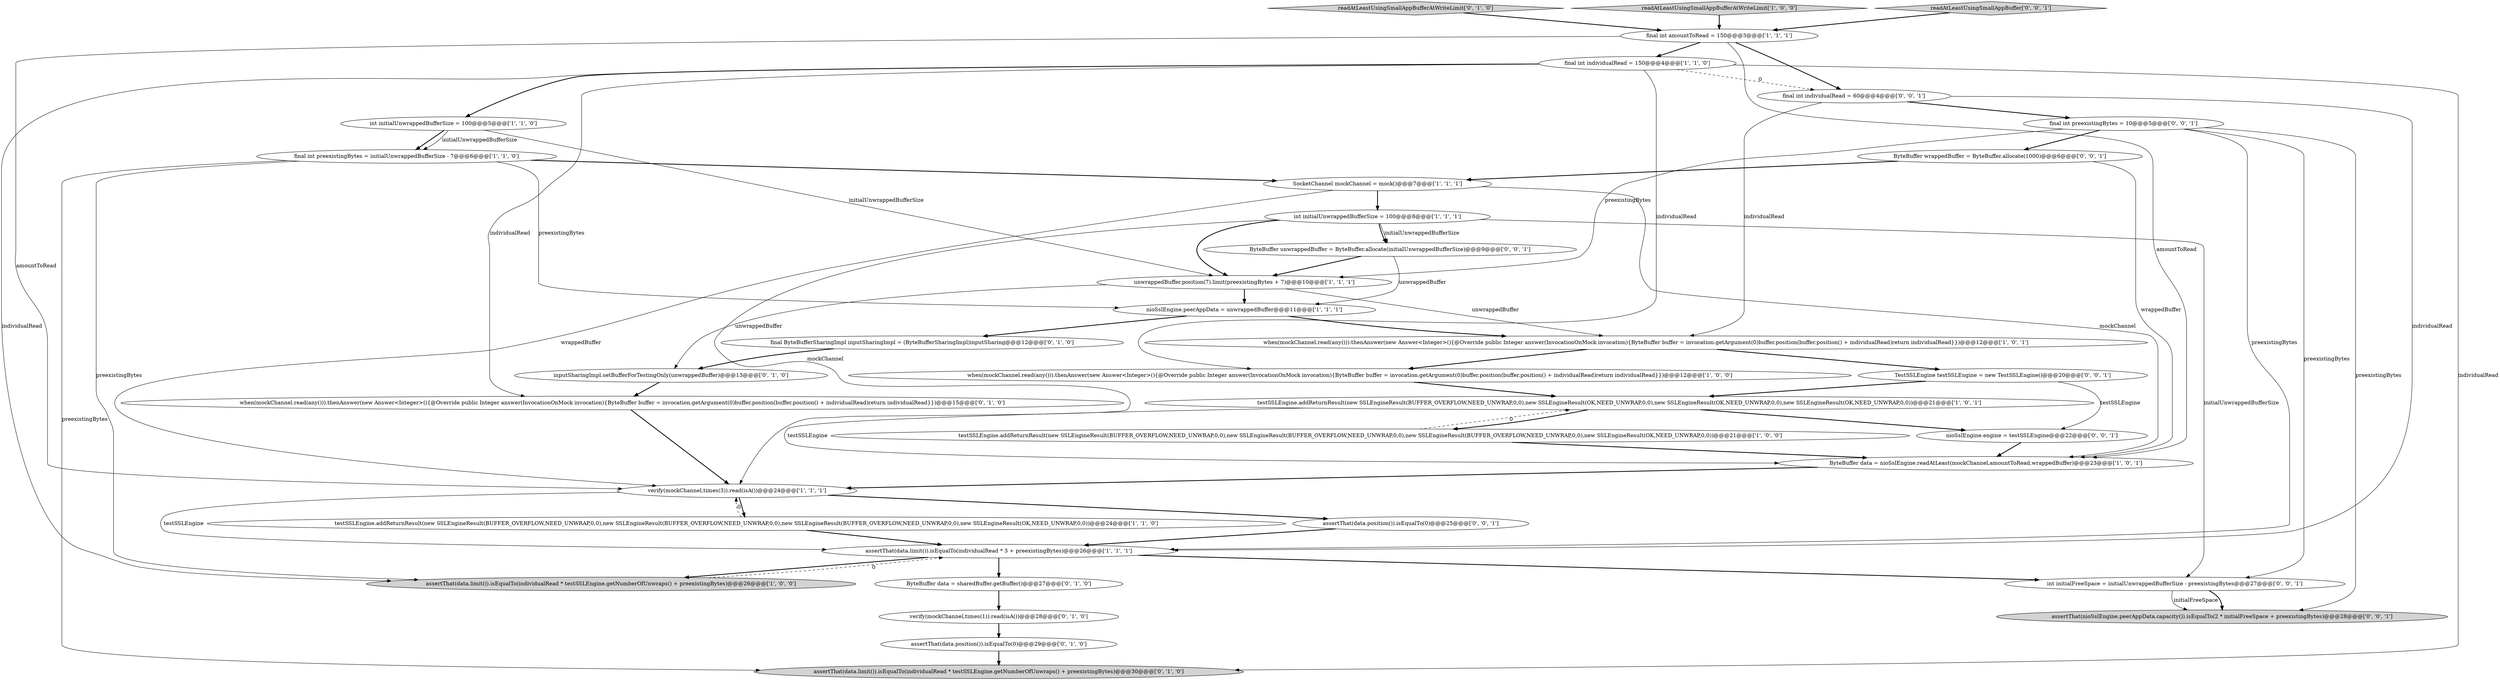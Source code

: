 digraph {
23 [style = filled, label = "assertThat(data.position()).isEqualTo(0)@@@29@@@['0', '1', '0']", fillcolor = white, shape = ellipse image = "AAA0AAABBB2BBB"];
9 [style = filled, label = "when(mockChannel.read(any())).thenAnswer(new Answer<Integer>(){@Override public Integer answer(InvocationOnMock invocation){ByteBuffer buffer = invocation.getArgument(0)buffer.position(buffer.position() + individualRead)return individualRead}})@@@12@@@['1', '0', '0']", fillcolor = white, shape = ellipse image = "AAA0AAABBB1BBB"];
19 [style = filled, label = "verify(mockChannel,times(1)).read(isA())@@@28@@@['0', '1', '0']", fillcolor = white, shape = ellipse image = "AAA0AAABBB2BBB"];
6 [style = filled, label = "verify(mockChannel,times(3)).read(isA())@@@24@@@['1', '1', '1']", fillcolor = white, shape = ellipse image = "AAA0AAABBB1BBB"];
13 [style = filled, label = "ByteBuffer data = nioSslEngine.readAtLeast(mockChannel,amountToRead,wrappedBuffer)@@@23@@@['1', '0', '1']", fillcolor = white, shape = ellipse image = "AAA0AAABBB1BBB"];
20 [style = filled, label = "when(mockChannel.read(any())).thenAnswer(new Answer<Integer>(){@Override public Integer answer(InvocationOnMock invocation){ByteBuffer buffer = invocation.getArgument(0)buffer.position(buffer.position() + individualRead)return individualRead}})@@@15@@@['0', '1', '0']", fillcolor = white, shape = ellipse image = "AAA0AAABBB2BBB"];
32 [style = filled, label = "TestSSLEngine testSSLEngine = new TestSSLEngine()@@@20@@@['0', '0', '1']", fillcolor = white, shape = ellipse image = "AAA0AAABBB3BBB"];
21 [style = filled, label = "readAtLeastUsingSmallAppBufferAtWriteLimit['0', '1', '0']", fillcolor = lightgray, shape = diamond image = "AAA0AAABBB2BBB"];
16 [style = filled, label = "testSSLEngine.addReturnResult(new SSLEngineResult(BUFFER_OVERFLOW,NEED_UNWRAP,0,0),new SSLEngineResult(BUFFER_OVERFLOW,NEED_UNWRAP,0,0),new SSLEngineResult(BUFFER_OVERFLOW,NEED_UNWRAP,0,0),new SSLEngineResult(OK,NEED_UNWRAP,0,0))@@@21@@@['1', '0', '0']", fillcolor = white, shape = ellipse image = "AAA0AAABBB1BBB"];
0 [style = filled, label = "final int amountToRead = 150@@@3@@@['1', '1', '1']", fillcolor = white, shape = ellipse image = "AAA0AAABBB1BBB"];
1 [style = filled, label = "SocketChannel mockChannel = mock()@@@7@@@['1', '1', '1']", fillcolor = white, shape = ellipse image = "AAA0AAABBB1BBB"];
30 [style = filled, label = "ByteBuffer wrappedBuffer = ByteBuffer.allocate(1000)@@@6@@@['0', '0', '1']", fillcolor = white, shape = ellipse image = "AAA0AAABBB3BBB"];
15 [style = filled, label = "readAtLeastUsingSmallAppBufferAtWriteLimit['1', '0', '0']", fillcolor = lightgray, shape = diamond image = "AAA0AAABBB1BBB"];
4 [style = filled, label = "int initialUnwrappedBufferSize = 100@@@5@@@['1', '1', '0']", fillcolor = white, shape = ellipse image = "AAA0AAABBB1BBB"];
17 [style = filled, label = "assertThat(data.limit()).isEqualTo(individualRead * testSSLEngine.getNumberOfUnwraps() + preexistingBytes)@@@26@@@['1', '0', '0']", fillcolor = lightgray, shape = ellipse image = "AAA0AAABBB1BBB"];
8 [style = filled, label = "nioSslEngine.peerAppData = unwrappedBuffer@@@11@@@['1', '1', '1']", fillcolor = white, shape = ellipse image = "AAA0AAABBB1BBB"];
33 [style = filled, label = "nioSslEngine.engine = testSSLEngine@@@22@@@['0', '0', '1']", fillcolor = white, shape = ellipse image = "AAA0AAABBB3BBB"];
22 [style = filled, label = "inputSharingImpl.setBufferForTestingOnly(unwrappedBuffer)@@@13@@@['0', '1', '0']", fillcolor = white, shape = ellipse image = "AAA1AAABBB2BBB"];
24 [style = filled, label = "assertThat(data.limit()).isEqualTo(individualRead * testSSLEngine.getNumberOfUnwraps() + preexistingBytes)@@@30@@@['0', '1', '0']", fillcolor = lightgray, shape = ellipse image = "AAA0AAABBB2BBB"];
2 [style = filled, label = "testSSLEngine.addReturnResult(new SSLEngineResult(BUFFER_OVERFLOW,NEED_UNWRAP,0,0),new SSLEngineResult(OK,NEED_UNWRAP,0,0),new SSLEngineResult(OK,NEED_UNWRAP,0,0),new SSLEngineResult(OK,NEED_UNWRAP,0,0))@@@21@@@['1', '0', '1']", fillcolor = white, shape = ellipse image = "AAA0AAABBB1BBB"];
10 [style = filled, label = "assertThat(data.limit()).isEqualTo(individualRead * 3 + preexistingBytes)@@@26@@@['1', '1', '1']", fillcolor = white, shape = ellipse image = "AAA0AAABBB1BBB"];
11 [style = filled, label = "final int preexistingBytes = initialUnwrappedBufferSize - 7@@@6@@@['1', '1', '0']", fillcolor = white, shape = ellipse image = "AAA0AAABBB1BBB"];
26 [style = filled, label = "int initialFreeSpace = initialUnwrappedBufferSize - preexistingBytes@@@27@@@['0', '0', '1']", fillcolor = white, shape = ellipse image = "AAA0AAABBB3BBB"];
34 [style = filled, label = "assertThat(nioSslEngine.peerAppData.capacity()).isEqualTo(2 * initialFreeSpace + preexistingBytes)@@@28@@@['0', '0', '1']", fillcolor = lightgray, shape = ellipse image = "AAA0AAABBB3BBB"];
12 [style = filled, label = "when(mockChannel.read(any())).thenAnswer(new Answer<Integer>(){@Override public Integer answer(InvocationOnMock invocation){ByteBuffer buffer = invocation.getArgument(0)buffer.position(buffer.position() + individualRead)return individualRead}})@@@12@@@['1', '0', '1']", fillcolor = white, shape = ellipse image = "AAA0AAABBB1BBB"];
5 [style = filled, label = "unwrappedBuffer.position(7).limit(preexistingBytes + 7)@@@10@@@['1', '1', '1']", fillcolor = white, shape = ellipse image = "AAA0AAABBB1BBB"];
29 [style = filled, label = "readAtLeastUsingSmallAppBuffer['0', '0', '1']", fillcolor = lightgray, shape = diamond image = "AAA0AAABBB3BBB"];
7 [style = filled, label = "int initialUnwrappedBufferSize = 100@@@8@@@['1', '1', '1']", fillcolor = white, shape = ellipse image = "AAA0AAABBB1BBB"];
35 [style = filled, label = "assertThat(data.position()).isEqualTo(0)@@@25@@@['0', '0', '1']", fillcolor = white, shape = ellipse image = "AAA0AAABBB3BBB"];
27 [style = filled, label = "ByteBuffer unwrappedBuffer = ByteBuffer.allocate(initialUnwrappedBufferSize)@@@9@@@['0', '0', '1']", fillcolor = white, shape = ellipse image = "AAA0AAABBB3BBB"];
31 [style = filled, label = "final int individualRead = 60@@@4@@@['0', '0', '1']", fillcolor = white, shape = ellipse image = "AAA0AAABBB3BBB"];
3 [style = filled, label = "final int individualRead = 150@@@4@@@['1', '1', '0']", fillcolor = white, shape = ellipse image = "AAA0AAABBB1BBB"];
18 [style = filled, label = "final ByteBufferSharingImpl inputSharingImpl = (ByteBufferSharingImpl)inputSharing@@@12@@@['0', '1', '0']", fillcolor = white, shape = ellipse image = "AAA1AAABBB2BBB"];
25 [style = filled, label = "ByteBuffer data = sharedBuffer.getBuffer()@@@27@@@['0', '1', '0']", fillcolor = white, shape = ellipse image = "AAA1AAABBB2BBB"];
28 [style = filled, label = "final int preexistingBytes = 10@@@5@@@['0', '0', '1']", fillcolor = white, shape = ellipse image = "AAA0AAABBB3BBB"];
14 [style = filled, label = "testSSLEngine.addReturnResult(new SSLEngineResult(BUFFER_OVERFLOW,NEED_UNWRAP,0,0),new SSLEngineResult(BUFFER_OVERFLOW,NEED_UNWRAP,0,0),new SSLEngineResult(BUFFER_OVERFLOW,NEED_UNWRAP,0,0),new SSLEngineResult(OK,NEED_UNWRAP,0,0))@@@24@@@['1', '1', '0']", fillcolor = white, shape = ellipse image = "AAA0AAABBB1BBB"];
7->27 [style = solid, label="initialUnwrappedBufferSize"];
28->30 [style = bold, label=""];
5->8 [style = bold, label=""];
2->13 [style = solid, label="testSSLEngine"];
5->12 [style = solid, label="unwrappedBuffer"];
28->5 [style = solid, label="preexistingBytes"];
8->12 [style = bold, label=""];
20->6 [style = bold, label=""];
6->10 [style = solid, label="testSSLEngine"];
10->17 [style = bold, label=""];
31->10 [style = solid, label="individualRead"];
28->34 [style = solid, label="preexistingBytes"];
23->24 [style = bold, label=""];
18->22 [style = bold, label=""];
14->6 [style = dashed, label="0"];
25->19 [style = bold, label=""];
4->5 [style = solid, label="initialUnwrappedBufferSize"];
4->11 [style = bold, label=""];
11->24 [style = solid, label="preexistingBytes"];
3->9 [style = solid, label="individualRead"];
13->6 [style = bold, label=""];
9->2 [style = bold, label=""];
26->34 [style = solid, label="initialFreeSpace"];
3->31 [style = dashed, label="0"];
11->1 [style = bold, label=""];
3->17 [style = solid, label="individualRead"];
0->3 [style = bold, label=""];
4->11 [style = solid, label="initialUnwrappedBufferSize"];
22->20 [style = bold, label=""];
19->23 [style = bold, label=""];
10->25 [style = bold, label=""];
16->13 [style = bold, label=""];
35->10 [style = bold, label=""];
7->26 [style = solid, label="initialUnwrappedBufferSize"];
0->31 [style = bold, label=""];
29->0 [style = bold, label=""];
33->13 [style = bold, label=""];
12->9 [style = bold, label=""];
8->18 [style = bold, label=""];
11->8 [style = solid, label="preexistingBytes"];
12->32 [style = bold, label=""];
3->20 [style = solid, label="individualRead"];
16->2 [style = dashed, label="0"];
15->0 [style = bold, label=""];
6->14 [style = bold, label=""];
32->2 [style = bold, label=""];
28->10 [style = solid, label="preexistingBytes"];
17->10 [style = dashed, label="0"];
26->34 [style = bold, label=""];
27->8 [style = solid, label="unwrappedBuffer"];
27->5 [style = bold, label=""];
5->22 [style = solid, label="unwrappedBuffer"];
28->26 [style = solid, label="preexistingBytes"];
2->33 [style = bold, label=""];
30->13 [style = solid, label="wrappedBuffer"];
0->6 [style = solid, label="amountToRead"];
7->5 [style = bold, label=""];
7->6 [style = solid, label="mockChannel"];
2->16 [style = bold, label=""];
3->24 [style = solid, label="individualRead"];
1->13 [style = solid, label="mockChannel"];
30->1 [style = bold, label=""];
32->33 [style = solid, label="testSSLEngine"];
1->7 [style = bold, label=""];
11->17 [style = solid, label="preexistingBytes"];
6->35 [style = bold, label=""];
14->10 [style = bold, label=""];
21->0 [style = bold, label=""];
31->28 [style = bold, label=""];
0->13 [style = solid, label="amountToRead"];
31->12 [style = solid, label="individualRead"];
1->6 [style = solid, label="wrappedBuffer"];
3->4 [style = bold, label=""];
10->26 [style = bold, label=""];
7->27 [style = bold, label=""];
}
